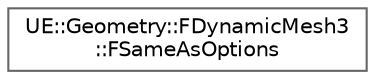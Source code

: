 digraph "Graphical Class Hierarchy"
{
 // INTERACTIVE_SVG=YES
 // LATEX_PDF_SIZE
  bgcolor="transparent";
  edge [fontname=Helvetica,fontsize=10,labelfontname=Helvetica,labelfontsize=10];
  node [fontname=Helvetica,fontsize=10,shape=box,height=0.2,width=0.4];
  rankdir="LR";
  Node0 [id="Node000000",label="UE::Geometry::FDynamicMesh3\l::FSameAsOptions",height=0.2,width=0.4,color="grey40", fillcolor="white", style="filled",URL="$dc/d4f/structUE_1_1Geometry_1_1FDynamicMesh3_1_1FSameAsOptions.html",tooltip="Options for the IsSameAs check."];
}

